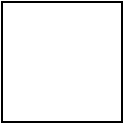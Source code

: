 <mxfile version="20.2.2" type="github"><diagram id="3_wPpgvkuWtoIOWU1W60" name="第 1 页"><mxGraphModel dx="1422" dy="754" grid="1" gridSize="10" guides="1" tooltips="1" connect="1" arrows="1" fold="1" page="1" pageScale="1" pageWidth="827" pageHeight="1169" math="0" shadow="0"><root><mxCell id="0"/><mxCell id="1" parent="0"/><mxCell id="51LebnjVbyB2C9LzjnU6-1" value="" style="whiteSpace=wrap;html=1;aspect=fixed;" parent="1" vertex="1"><mxGeometry x="180" y="150" width="60" height="60" as="geometry"/></mxCell></root></mxGraphModel></diagram></mxfile>